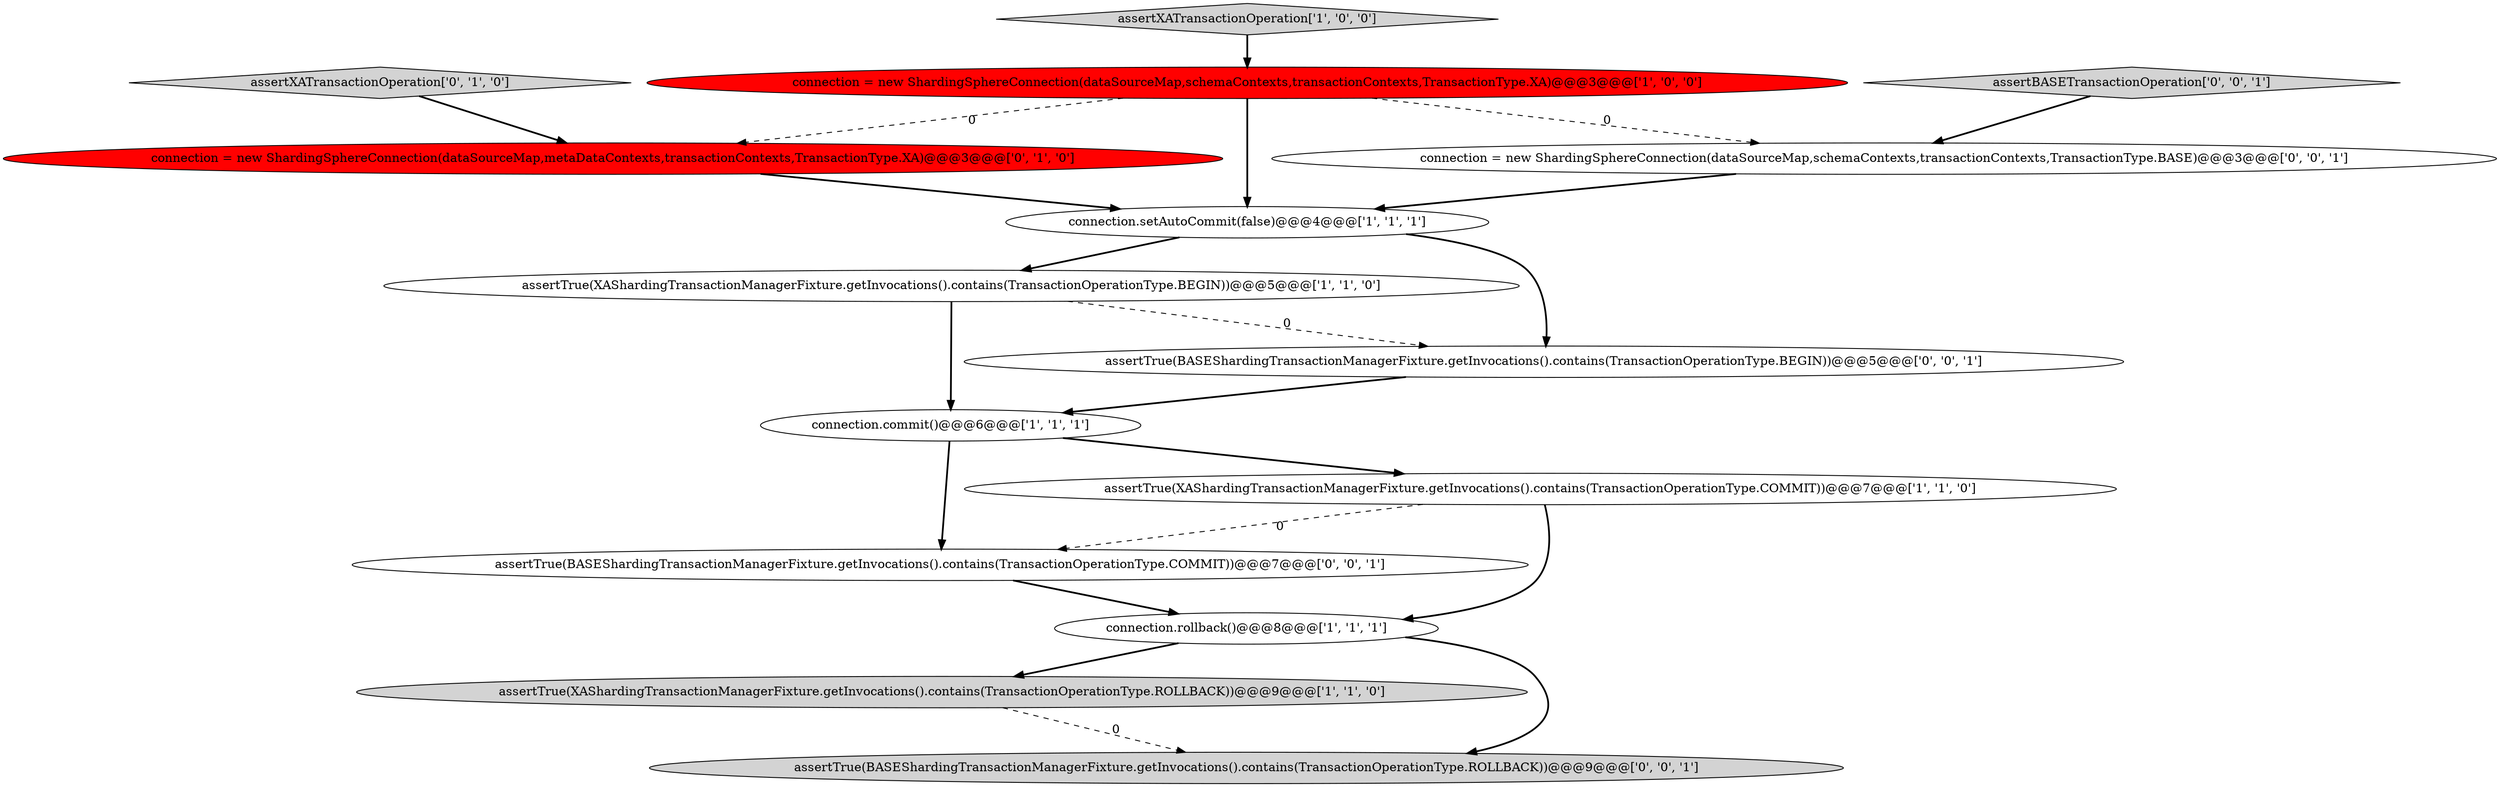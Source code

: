 digraph {
0 [style = filled, label = "assertTrue(XAShardingTransactionManagerFixture.getInvocations().contains(TransactionOperationType.BEGIN))@@@5@@@['1', '1', '0']", fillcolor = white, shape = ellipse image = "AAA0AAABBB1BBB"];
4 [style = filled, label = "assertXATransactionOperation['1', '0', '0']", fillcolor = lightgray, shape = diamond image = "AAA0AAABBB1BBB"];
3 [style = filled, label = "connection.commit()@@@6@@@['1', '1', '1']", fillcolor = white, shape = ellipse image = "AAA0AAABBB1BBB"];
2 [style = filled, label = "connection.rollback()@@@8@@@['1', '1', '1']", fillcolor = white, shape = ellipse image = "AAA0AAABBB1BBB"];
5 [style = filled, label = "assertTrue(XAShardingTransactionManagerFixture.getInvocations().contains(TransactionOperationType.ROLLBACK))@@@9@@@['1', '1', '0']", fillcolor = lightgray, shape = ellipse image = "AAA0AAABBB1BBB"];
10 [style = filled, label = "assertTrue(BASEShardingTransactionManagerFixture.getInvocations().contains(TransactionOperationType.COMMIT))@@@7@@@['0', '0', '1']", fillcolor = white, shape = ellipse image = "AAA0AAABBB3BBB"];
6 [style = filled, label = "connection = new ShardingSphereConnection(dataSourceMap,schemaContexts,transactionContexts,TransactionType.XA)@@@3@@@['1', '0', '0']", fillcolor = red, shape = ellipse image = "AAA1AAABBB1BBB"];
1 [style = filled, label = "assertTrue(XAShardingTransactionManagerFixture.getInvocations().contains(TransactionOperationType.COMMIT))@@@7@@@['1', '1', '0']", fillcolor = white, shape = ellipse image = "AAA0AAABBB1BBB"];
8 [style = filled, label = "connection = new ShardingSphereConnection(dataSourceMap,metaDataContexts,transactionContexts,TransactionType.XA)@@@3@@@['0', '1', '0']", fillcolor = red, shape = ellipse image = "AAA1AAABBB2BBB"];
12 [style = filled, label = "assertTrue(BASEShardingTransactionManagerFixture.getInvocations().contains(TransactionOperationType.ROLLBACK))@@@9@@@['0', '0', '1']", fillcolor = lightgray, shape = ellipse image = "AAA0AAABBB3BBB"];
9 [style = filled, label = "assertXATransactionOperation['0', '1', '0']", fillcolor = lightgray, shape = diamond image = "AAA0AAABBB2BBB"];
11 [style = filled, label = "connection = new ShardingSphereConnection(dataSourceMap,schemaContexts,transactionContexts,TransactionType.BASE)@@@3@@@['0', '0', '1']", fillcolor = white, shape = ellipse image = "AAA0AAABBB3BBB"];
14 [style = filled, label = "assertTrue(BASEShardingTransactionManagerFixture.getInvocations().contains(TransactionOperationType.BEGIN))@@@5@@@['0', '0', '1']", fillcolor = white, shape = ellipse image = "AAA0AAABBB3BBB"];
13 [style = filled, label = "assertBASETransactionOperation['0', '0', '1']", fillcolor = lightgray, shape = diamond image = "AAA0AAABBB3BBB"];
7 [style = filled, label = "connection.setAutoCommit(false)@@@4@@@['1', '1', '1']", fillcolor = white, shape = ellipse image = "AAA0AAABBB1BBB"];
0->3 [style = bold, label=""];
14->3 [style = bold, label=""];
6->8 [style = dashed, label="0"];
5->12 [style = dashed, label="0"];
3->1 [style = bold, label=""];
4->6 [style = bold, label=""];
6->11 [style = dashed, label="0"];
7->0 [style = bold, label=""];
1->10 [style = dashed, label="0"];
9->8 [style = bold, label=""];
13->11 [style = bold, label=""];
2->12 [style = bold, label=""];
8->7 [style = bold, label=""];
7->14 [style = bold, label=""];
0->14 [style = dashed, label="0"];
3->10 [style = bold, label=""];
10->2 [style = bold, label=""];
1->2 [style = bold, label=""];
6->7 [style = bold, label=""];
11->7 [style = bold, label=""];
2->5 [style = bold, label=""];
}
